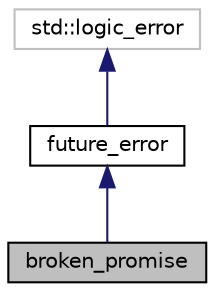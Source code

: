 digraph "broken_promise"
{
  edge [fontname="Helvetica",fontsize="10",labelfontname="Helvetica",labelfontsize="10"];
  node [fontname="Helvetica",fontsize="10",shape=record];
  Node1 [label="broken_promise",height=0.2,width=0.4,color="black", fillcolor="grey75", style="filled" fontcolor="black"];
  Node2 -> Node1 [dir="back",color="midnightblue",fontsize="10",style="solid",fontname="Helvetica"];
  Node2 [label="future_error",height=0.2,width=0.4,color="black", fillcolor="white", style="filled",URL="$classfuture__error.xhtml"];
  Node3 -> Node2 [dir="back",color="midnightblue",fontsize="10",style="solid",fontname="Helvetica"];
  Node3 [label="std::logic_error",height=0.2,width=0.4,color="grey75", fillcolor="white", style="filled"];
}

